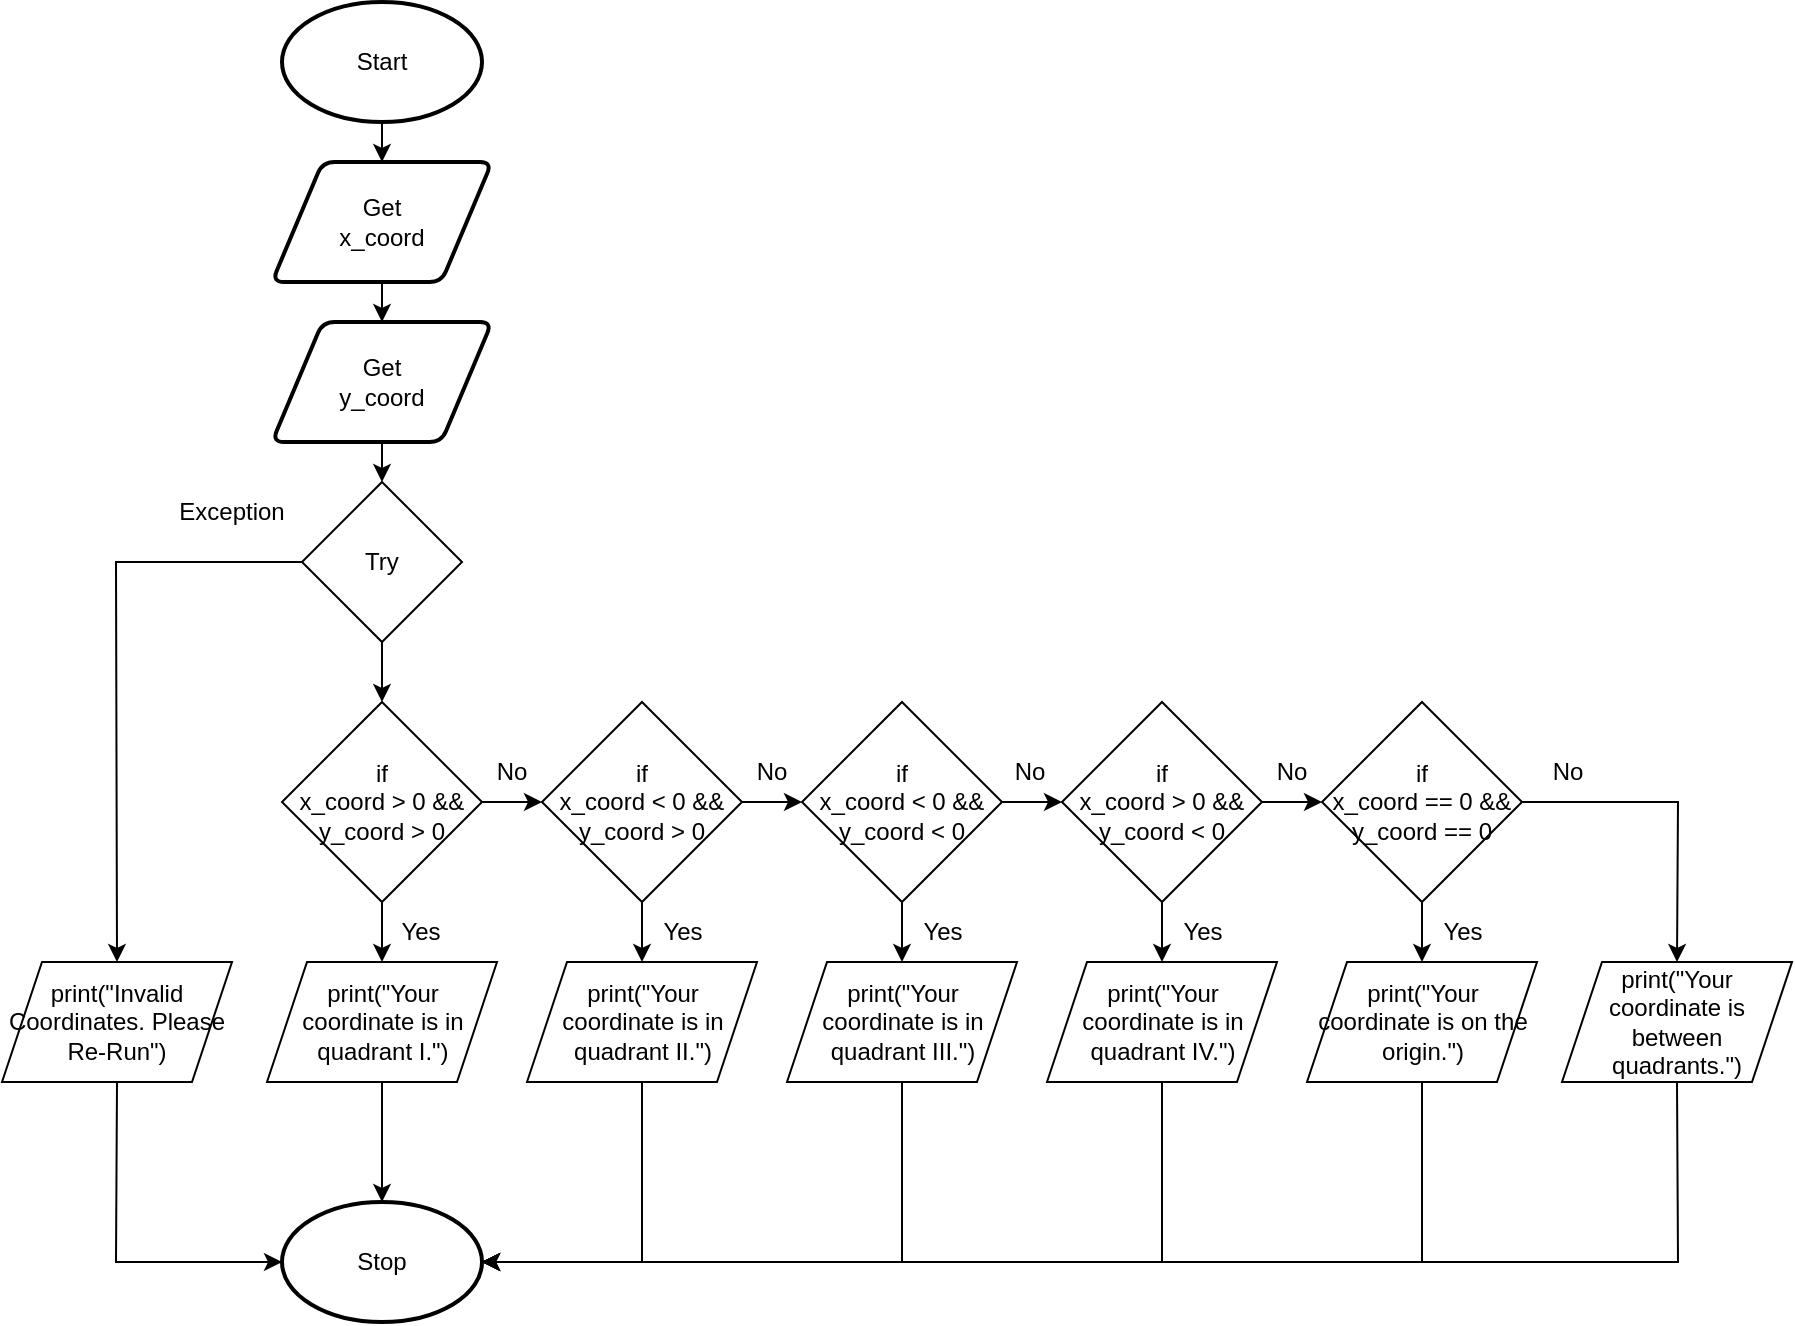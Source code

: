 <mxfile>
    <diagram id="q7JZCSy0gCoaakLFXjkL" name="Page-1">
        <mxGraphModel dx="1454" dy="441" grid="1" gridSize="10" guides="1" tooltips="1" connect="1" arrows="1" fold="1" page="1" pageScale="1" pageWidth="827" pageHeight="1169" math="0" shadow="0">
            <root>
                <mxCell id="0"/>
                <mxCell id="1" parent="0"/>
                <mxCell id="17" style="edgeStyle=none;html=1;exitX=0.5;exitY=1;exitDx=0;exitDy=0;exitPerimeter=0;entryX=0.5;entryY=0;entryDx=0;entryDy=0;" edge="1" parent="1" source="18" target="20">
                    <mxGeometry relative="1" as="geometry"/>
                </mxCell>
                <mxCell id="18" value="Start" style="strokeWidth=2;html=1;shape=mxgraph.flowchart.start_1;whiteSpace=wrap;" vertex="1" parent="1">
                    <mxGeometry x="70" y="40" width="100" height="60" as="geometry"/>
                </mxCell>
                <mxCell id="46" style="edgeStyle=none;html=1;exitX=0.5;exitY=1;exitDx=0;exitDy=0;entryX=0.5;entryY=0;entryDx=0;entryDy=0;" edge="1" parent="1" source="20" target="45">
                    <mxGeometry relative="1" as="geometry"/>
                </mxCell>
                <mxCell id="20" value="Get&lt;br&gt;x_coord" style="shape=parallelogram;html=1;strokeWidth=2;perimeter=parallelogramPerimeter;whiteSpace=wrap;rounded=1;arcSize=12;size=0.23;" vertex="1" parent="1">
                    <mxGeometry x="65" y="120" width="110" height="60" as="geometry"/>
                </mxCell>
                <mxCell id="21" value="Stop" style="strokeWidth=2;html=1;shape=mxgraph.flowchart.start_1;whiteSpace=wrap;" vertex="1" parent="1">
                    <mxGeometry x="70" y="640" width="100" height="60" as="geometry"/>
                </mxCell>
                <mxCell id="23" style="edgeStyle=none;rounded=0;html=1;exitX=1;exitY=0.5;exitDx=0;exitDy=0;entryX=0;entryY=0.5;entryDx=0;entryDy=0;" edge="1" parent="1" source="24" target="29">
                    <mxGeometry relative="1" as="geometry"/>
                </mxCell>
                <mxCell id="58" style="edgeStyle=none;html=1;exitX=0.5;exitY=1;exitDx=0;exitDy=0;entryX=0.5;entryY=0;entryDx=0;entryDy=0;" edge="1" parent="1" source="24" target="26">
                    <mxGeometry relative="1" as="geometry"/>
                </mxCell>
                <mxCell id="24" value="if &lt;br&gt;x_coord &amp;gt; 0 &amp;amp;&amp;amp; y_coord &amp;gt; 0" style="rhombus;whiteSpace=wrap;html=1;" vertex="1" parent="1">
                    <mxGeometry x="70" y="390" width="100" height="100" as="geometry"/>
                </mxCell>
                <mxCell id="86" style="edgeStyle=none;rounded=0;html=1;exitX=0.5;exitY=1;exitDx=0;exitDy=0;entryX=0.5;entryY=0;entryDx=0;entryDy=0;entryPerimeter=0;" edge="1" parent="1" source="26" target="21">
                    <mxGeometry relative="1" as="geometry"/>
                </mxCell>
                <mxCell id="26" value="print(&quot;Your coordinate is in quadrant I.&quot;)" style="shape=parallelogram;perimeter=parallelogramPerimeter;whiteSpace=wrap;html=1;fixedSize=1;" vertex="1" parent="1">
                    <mxGeometry x="62.5" y="520" width="115" height="60" as="geometry"/>
                </mxCell>
                <mxCell id="28" style="edgeStyle=none;rounded=0;html=1;exitX=1;exitY=0.5;exitDx=0;exitDy=0;entryX=0;entryY=0.5;entryDx=0;entryDy=0;" edge="1" parent="1" source="29" target="34">
                    <mxGeometry relative="1" as="geometry"/>
                </mxCell>
                <mxCell id="62" style="edgeStyle=none;html=1;exitX=0.5;exitY=1;exitDx=0;exitDy=0;entryX=0.5;entryY=0;entryDx=0;entryDy=0;" edge="1" parent="1" source="29" target="61">
                    <mxGeometry relative="1" as="geometry"/>
                </mxCell>
                <mxCell id="29" value="if&lt;br&gt;x_coord &amp;lt; 0 &amp;amp;&amp;amp; y_coord &amp;gt; 0" style="rhombus;whiteSpace=wrap;html=1;" vertex="1" parent="1">
                    <mxGeometry x="200" y="390" width="100" height="100" as="geometry"/>
                </mxCell>
                <mxCell id="55" style="edgeStyle=none;html=1;exitX=1;exitY=0.5;exitDx=0;exitDy=0;entryX=0;entryY=0.5;entryDx=0;entryDy=0;" edge="1" parent="1" source="34" target="53">
                    <mxGeometry relative="1" as="geometry"/>
                </mxCell>
                <mxCell id="65" style="edgeStyle=none;html=1;exitX=0.5;exitY=1;exitDx=0;exitDy=0;entryX=0.5;entryY=0;entryDx=0;entryDy=0;" edge="1" parent="1" source="34" target="64">
                    <mxGeometry relative="1" as="geometry"/>
                </mxCell>
                <mxCell id="34" value="if&lt;br&gt;x_coord &amp;lt; 0 &amp;amp;&amp;amp; y_coord &amp;lt; 0" style="rhombus;whiteSpace=wrap;html=1;" vertex="1" parent="1">
                    <mxGeometry x="330" y="390" width="100" height="100" as="geometry"/>
                </mxCell>
                <mxCell id="39" value="Yes" style="text;html=1;strokeColor=none;fillColor=none;align=center;verticalAlign=middle;whiteSpace=wrap;rounded=0;" vertex="1" parent="1">
                    <mxGeometry x="119" y="490" width="41" height="30" as="geometry"/>
                </mxCell>
                <mxCell id="42" value="No" style="text;html=1;strokeColor=none;fillColor=none;align=center;verticalAlign=middle;whiteSpace=wrap;rounded=0;" vertex="1" parent="1">
                    <mxGeometry x="170" y="410" width="30" height="30" as="geometry"/>
                </mxCell>
                <mxCell id="43" value="No" style="text;html=1;strokeColor=none;fillColor=none;align=center;verticalAlign=middle;whiteSpace=wrap;rounded=0;" vertex="1" parent="1">
                    <mxGeometry x="300" y="410" width="30" height="30" as="geometry"/>
                </mxCell>
                <mxCell id="44" value="No" style="text;html=1;strokeColor=none;fillColor=none;align=center;verticalAlign=middle;whiteSpace=wrap;rounded=0;" vertex="1" parent="1">
                    <mxGeometry x="429" y="410" width="30" height="30" as="geometry"/>
                </mxCell>
                <mxCell id="49" style="edgeStyle=none;html=1;exitX=0.5;exitY=1;exitDx=0;exitDy=0;entryX=0.5;entryY=0;entryDx=0;entryDy=0;" edge="1" parent="1" source="45" target="48">
                    <mxGeometry relative="1" as="geometry"/>
                </mxCell>
                <mxCell id="45" value="Get&lt;br&gt;y_coord" style="shape=parallelogram;html=1;strokeWidth=2;perimeter=parallelogramPerimeter;whiteSpace=wrap;rounded=1;arcSize=12;size=0.23;" vertex="1" parent="1">
                    <mxGeometry x="65" y="200" width="110" height="60" as="geometry"/>
                </mxCell>
                <mxCell id="50" style="edgeStyle=none;html=1;exitX=0.5;exitY=1;exitDx=0;exitDy=0;entryX=0.5;entryY=0;entryDx=0;entryDy=0;" edge="1" parent="1" source="48" target="24">
                    <mxGeometry relative="1" as="geometry"/>
                </mxCell>
                <mxCell id="85" style="edgeStyle=none;rounded=0;html=1;exitX=0;exitY=0.5;exitDx=0;exitDy=0;entryX=0.5;entryY=0;entryDx=0;entryDy=0;" edge="1" parent="1" source="48" target="76">
                    <mxGeometry relative="1" as="geometry">
                        <Array as="points">
                            <mxPoint x="-13" y="320"/>
                        </Array>
                    </mxGeometry>
                </mxCell>
                <mxCell id="48" value="Try" style="rhombus;whiteSpace=wrap;html=1;" vertex="1" parent="1">
                    <mxGeometry x="80" y="280" width="80" height="80" as="geometry"/>
                </mxCell>
                <mxCell id="52" value="Exception" style="text;html=1;strokeColor=none;fillColor=none;align=center;verticalAlign=middle;whiteSpace=wrap;rounded=0;" vertex="1" parent="1">
                    <mxGeometry x="10" y="280" width="70" height="30" as="geometry"/>
                </mxCell>
                <mxCell id="57" style="edgeStyle=none;html=1;exitX=1;exitY=0.5;exitDx=0;exitDy=0;entryX=0;entryY=0.5;entryDx=0;entryDy=0;" edge="1" parent="1" source="53" target="56">
                    <mxGeometry relative="1" as="geometry"/>
                </mxCell>
                <mxCell id="68" style="edgeStyle=none;html=1;exitX=0.5;exitY=1;exitDx=0;exitDy=0;entryX=0.5;entryY=0;entryDx=0;entryDy=0;" edge="1" parent="1" source="53" target="67">
                    <mxGeometry relative="1" as="geometry"/>
                </mxCell>
                <mxCell id="53" value="if&lt;br&gt;x_coord&amp;nbsp;&amp;gt; 0 &amp;amp;&amp;amp; y_coord &amp;lt; 0" style="rhombus;whiteSpace=wrap;html=1;" vertex="1" parent="1">
                    <mxGeometry x="460" y="390" width="100" height="100" as="geometry"/>
                </mxCell>
                <mxCell id="71" style="edgeStyle=none;html=1;exitX=0.5;exitY=1;exitDx=0;exitDy=0;entryX=0.5;entryY=0;entryDx=0;entryDy=0;" edge="1" parent="1" source="56" target="70">
                    <mxGeometry relative="1" as="geometry"/>
                </mxCell>
                <mxCell id="74" style="edgeStyle=none;html=1;exitX=1;exitY=0.5;exitDx=0;exitDy=0;entryX=0.5;entryY=0;entryDx=0;entryDy=0;rounded=0;" edge="1" parent="1" source="56" target="73">
                    <mxGeometry relative="1" as="geometry">
                        <Array as="points">
                            <mxPoint x="768" y="440"/>
                        </Array>
                    </mxGeometry>
                </mxCell>
                <mxCell id="56" value="if&lt;br&gt;x_coord == 0 &amp;amp;&amp;amp; y_coord == 0" style="rhombus;whiteSpace=wrap;html=1;" vertex="1" parent="1">
                    <mxGeometry x="590" y="390" width="100" height="100" as="geometry"/>
                </mxCell>
                <mxCell id="60" value="No" style="text;html=1;strokeColor=none;fillColor=none;align=center;verticalAlign=middle;whiteSpace=wrap;rounded=0;" vertex="1" parent="1">
                    <mxGeometry x="560" y="410" width="30" height="30" as="geometry"/>
                </mxCell>
                <mxCell id="88" style="edgeStyle=none;rounded=0;html=1;exitX=0.5;exitY=1;exitDx=0;exitDy=0;entryX=1;entryY=0.5;entryDx=0;entryDy=0;entryPerimeter=0;" edge="1" parent="1" source="61" target="21">
                    <mxGeometry relative="1" as="geometry">
                        <Array as="points">
                            <mxPoint x="250" y="670"/>
                        </Array>
                    </mxGeometry>
                </mxCell>
                <mxCell id="61" value="print(&quot;Your coordinate is in quadrant II.&quot;)" style="shape=parallelogram;perimeter=parallelogramPerimeter;whiteSpace=wrap;html=1;fixedSize=1;" vertex="1" parent="1">
                    <mxGeometry x="192.5" y="520" width="115" height="60" as="geometry"/>
                </mxCell>
                <mxCell id="63" value="Yes" style="text;html=1;strokeColor=none;fillColor=none;align=center;verticalAlign=middle;whiteSpace=wrap;rounded=0;" vertex="1" parent="1">
                    <mxGeometry x="250" y="490" width="41" height="30" as="geometry"/>
                </mxCell>
                <mxCell id="89" style="edgeStyle=none;rounded=0;html=1;exitX=0.5;exitY=1;exitDx=0;exitDy=0;entryX=1;entryY=0.5;entryDx=0;entryDy=0;entryPerimeter=0;" edge="1" parent="1" source="64" target="21">
                    <mxGeometry relative="1" as="geometry">
                        <Array as="points">
                            <mxPoint x="380" y="670"/>
                        </Array>
                    </mxGeometry>
                </mxCell>
                <mxCell id="64" value="print(&quot;Your coordinate is in quadrant III.&quot;)" style="shape=parallelogram;perimeter=parallelogramPerimeter;whiteSpace=wrap;html=1;fixedSize=1;" vertex="1" parent="1">
                    <mxGeometry x="322.5" y="520" width="115" height="60" as="geometry"/>
                </mxCell>
                <mxCell id="66" value="Yes" style="text;html=1;strokeColor=none;fillColor=none;align=center;verticalAlign=middle;whiteSpace=wrap;rounded=0;" vertex="1" parent="1">
                    <mxGeometry x="380" y="490" width="41" height="30" as="geometry"/>
                </mxCell>
                <mxCell id="90" style="edgeStyle=none;rounded=0;html=1;exitX=0.5;exitY=1;exitDx=0;exitDy=0;entryX=1;entryY=0.5;entryDx=0;entryDy=0;entryPerimeter=0;" edge="1" parent="1" source="67" target="21">
                    <mxGeometry relative="1" as="geometry">
                        <Array as="points">
                            <mxPoint x="510" y="670"/>
                        </Array>
                    </mxGeometry>
                </mxCell>
                <mxCell id="67" value="print(&quot;Your coordinate is in quadrant IV.&quot;)" style="shape=parallelogram;perimeter=parallelogramPerimeter;whiteSpace=wrap;html=1;fixedSize=1;" vertex="1" parent="1">
                    <mxGeometry x="452.5" y="520" width="115" height="60" as="geometry"/>
                </mxCell>
                <mxCell id="69" value="Yes" style="text;html=1;strokeColor=none;fillColor=none;align=center;verticalAlign=middle;whiteSpace=wrap;rounded=0;" vertex="1" parent="1">
                    <mxGeometry x="510" y="490" width="41" height="30" as="geometry"/>
                </mxCell>
                <mxCell id="91" style="edgeStyle=none;rounded=0;html=1;exitX=0.5;exitY=1;exitDx=0;exitDy=0;" edge="1" parent="1" source="70">
                    <mxGeometry relative="1" as="geometry">
                        <mxPoint x="170" y="670" as="targetPoint"/>
                        <Array as="points">
                            <mxPoint x="640" y="670"/>
                        </Array>
                    </mxGeometry>
                </mxCell>
                <mxCell id="70" value="print(&quot;Your coordinate is on the origin.&quot;)" style="shape=parallelogram;perimeter=parallelogramPerimeter;whiteSpace=wrap;html=1;fixedSize=1;" vertex="1" parent="1">
                    <mxGeometry x="582.5" y="520" width="115" height="60" as="geometry"/>
                </mxCell>
                <mxCell id="72" value="Yes" style="text;html=1;strokeColor=none;fillColor=none;align=center;verticalAlign=middle;whiteSpace=wrap;rounded=0;" vertex="1" parent="1">
                    <mxGeometry x="640" y="490" width="41" height="30" as="geometry"/>
                </mxCell>
                <mxCell id="92" style="edgeStyle=none;rounded=0;html=1;exitX=0.5;exitY=1;exitDx=0;exitDy=0;entryX=1;entryY=0.5;entryDx=0;entryDy=0;entryPerimeter=0;" edge="1" parent="1" source="73" target="21">
                    <mxGeometry relative="1" as="geometry">
                        <Array as="points">
                            <mxPoint x="768" y="670"/>
                        </Array>
                    </mxGeometry>
                </mxCell>
                <mxCell id="73" value="print(&quot;Your coordinate is between quadrants.&quot;)" style="shape=parallelogram;perimeter=parallelogramPerimeter;whiteSpace=wrap;html=1;fixedSize=1;" vertex="1" parent="1">
                    <mxGeometry x="710" y="520" width="115" height="60" as="geometry"/>
                </mxCell>
                <mxCell id="87" style="edgeStyle=none;rounded=0;html=1;exitX=0.5;exitY=1;exitDx=0;exitDy=0;entryX=0;entryY=0.5;entryDx=0;entryDy=0;entryPerimeter=0;" edge="1" parent="1" source="76" target="21">
                    <mxGeometry relative="1" as="geometry">
                        <Array as="points">
                            <mxPoint x="-13" y="670"/>
                        </Array>
                    </mxGeometry>
                </mxCell>
                <mxCell id="76" value="print(&quot;Invalid Coordinates. Please Re-Run&quot;)" style="shape=parallelogram;perimeter=parallelogramPerimeter;whiteSpace=wrap;html=1;fixedSize=1;" vertex="1" parent="1">
                    <mxGeometry x="-70" y="520" width="115" height="60" as="geometry"/>
                </mxCell>
                <mxCell id="77" value="No" style="text;html=1;strokeColor=none;fillColor=none;align=center;verticalAlign=middle;whiteSpace=wrap;rounded=0;" vertex="1" parent="1">
                    <mxGeometry x="697.5" y="410" width="30" height="30" as="geometry"/>
                </mxCell>
            </root>
        </mxGraphModel>
    </diagram>
</mxfile>